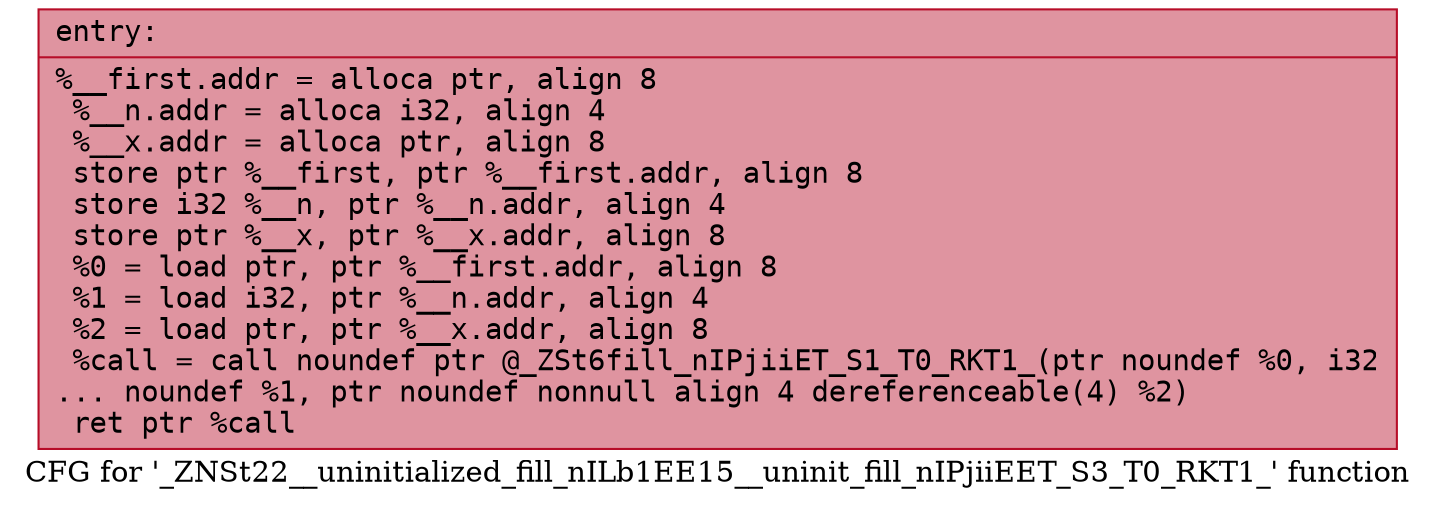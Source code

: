 digraph "CFG for '_ZNSt22__uninitialized_fill_nILb1EE15__uninit_fill_nIPjiiEET_S3_T0_RKT1_' function" {
	label="CFG for '_ZNSt22__uninitialized_fill_nILb1EE15__uninit_fill_nIPjiiEET_S3_T0_RKT1_' function";

	Node0x556bfec9b6e0 [shape=record,color="#b70d28ff", style=filled, fillcolor="#b70d2870" fontname="Courier",label="{entry:\l|  %__first.addr = alloca ptr, align 8\l  %__n.addr = alloca i32, align 4\l  %__x.addr = alloca ptr, align 8\l  store ptr %__first, ptr %__first.addr, align 8\l  store i32 %__n, ptr %__n.addr, align 4\l  store ptr %__x, ptr %__x.addr, align 8\l  %0 = load ptr, ptr %__first.addr, align 8\l  %1 = load i32, ptr %__n.addr, align 4\l  %2 = load ptr, ptr %__x.addr, align 8\l  %call = call noundef ptr @_ZSt6fill_nIPjiiET_S1_T0_RKT1_(ptr noundef %0, i32\l... noundef %1, ptr noundef nonnull align 4 dereferenceable(4) %2)\l  ret ptr %call\l}"];
}
